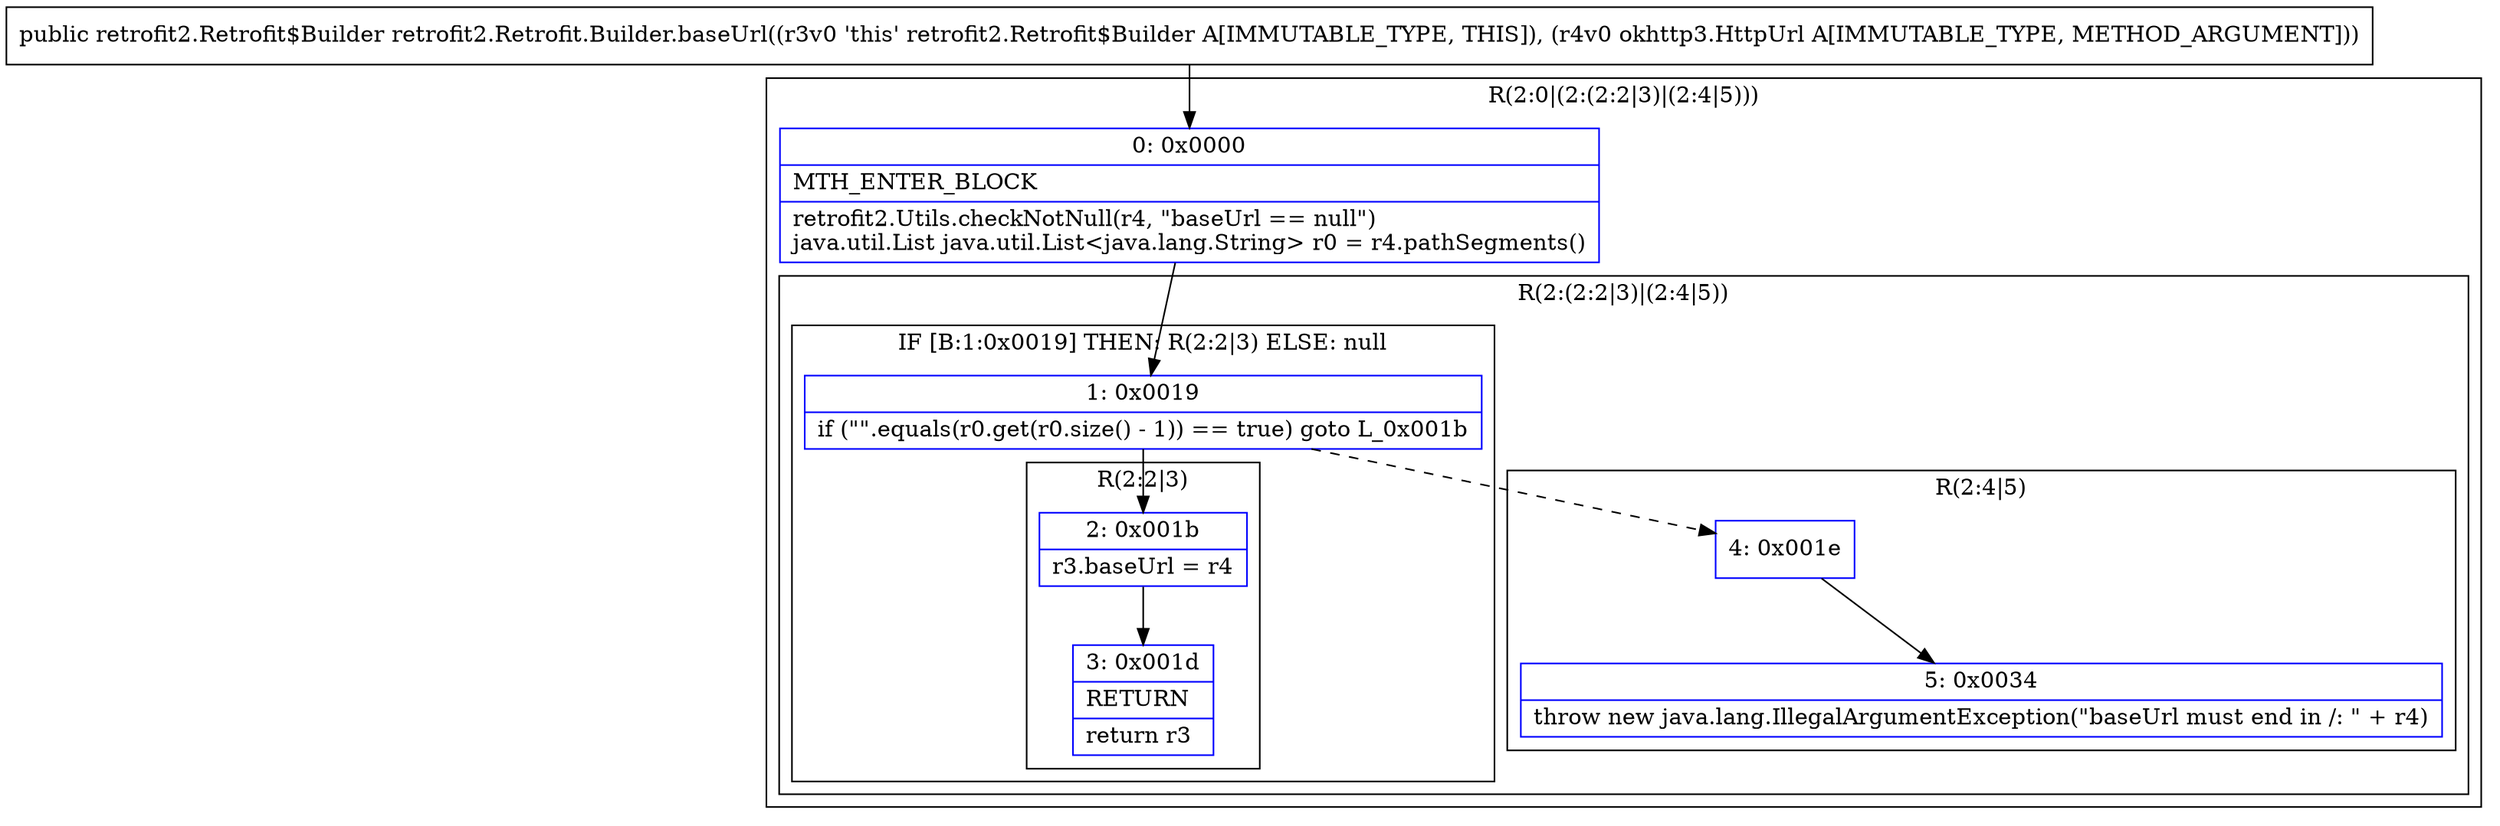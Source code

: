 digraph "CFG forretrofit2.Retrofit.Builder.baseUrl(Lokhttp3\/HttpUrl;)Lretrofit2\/Retrofit$Builder;" {
subgraph cluster_Region_1989117785 {
label = "R(2:0|(2:(2:2|3)|(2:4|5)))";
node [shape=record,color=blue];
Node_0 [shape=record,label="{0\:\ 0x0000|MTH_ENTER_BLOCK\l|retrofit2.Utils.checkNotNull(r4, \"baseUrl == null\")\ljava.util.List java.util.List\<java.lang.String\> r0 = r4.pathSegments()\l}"];
subgraph cluster_Region_68617570 {
label = "R(2:(2:2|3)|(2:4|5))";
node [shape=record,color=blue];
subgraph cluster_IfRegion_54731863 {
label = "IF [B:1:0x0019] THEN: R(2:2|3) ELSE: null";
node [shape=record,color=blue];
Node_1 [shape=record,label="{1\:\ 0x0019|if (\"\".equals(r0.get(r0.size() \- 1)) == true) goto L_0x001b\l}"];
subgraph cluster_Region_728672104 {
label = "R(2:2|3)";
node [shape=record,color=blue];
Node_2 [shape=record,label="{2\:\ 0x001b|r3.baseUrl = r4\l}"];
Node_3 [shape=record,label="{3\:\ 0x001d|RETURN\l|return r3\l}"];
}
}
subgraph cluster_Region_191740053 {
label = "R(2:4|5)";
node [shape=record,color=blue];
Node_4 [shape=record,label="{4\:\ 0x001e}"];
Node_5 [shape=record,label="{5\:\ 0x0034|throw new java.lang.IllegalArgumentException(\"baseUrl must end in \/: \" + r4)\l}"];
}
}
}
MethodNode[shape=record,label="{public retrofit2.Retrofit$Builder retrofit2.Retrofit.Builder.baseUrl((r3v0 'this' retrofit2.Retrofit$Builder A[IMMUTABLE_TYPE, THIS]), (r4v0 okhttp3.HttpUrl A[IMMUTABLE_TYPE, METHOD_ARGUMENT])) }"];
MethodNode -> Node_0;
Node_0 -> Node_1;
Node_1 -> Node_2;
Node_1 -> Node_4[style=dashed];
Node_2 -> Node_3;
Node_4 -> Node_5;
}

